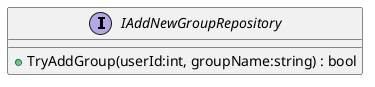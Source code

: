 @startuml
interface IAddNewGroupRepository {
    + TryAddGroup(userId:int, groupName:string) : bool
}
@enduml
